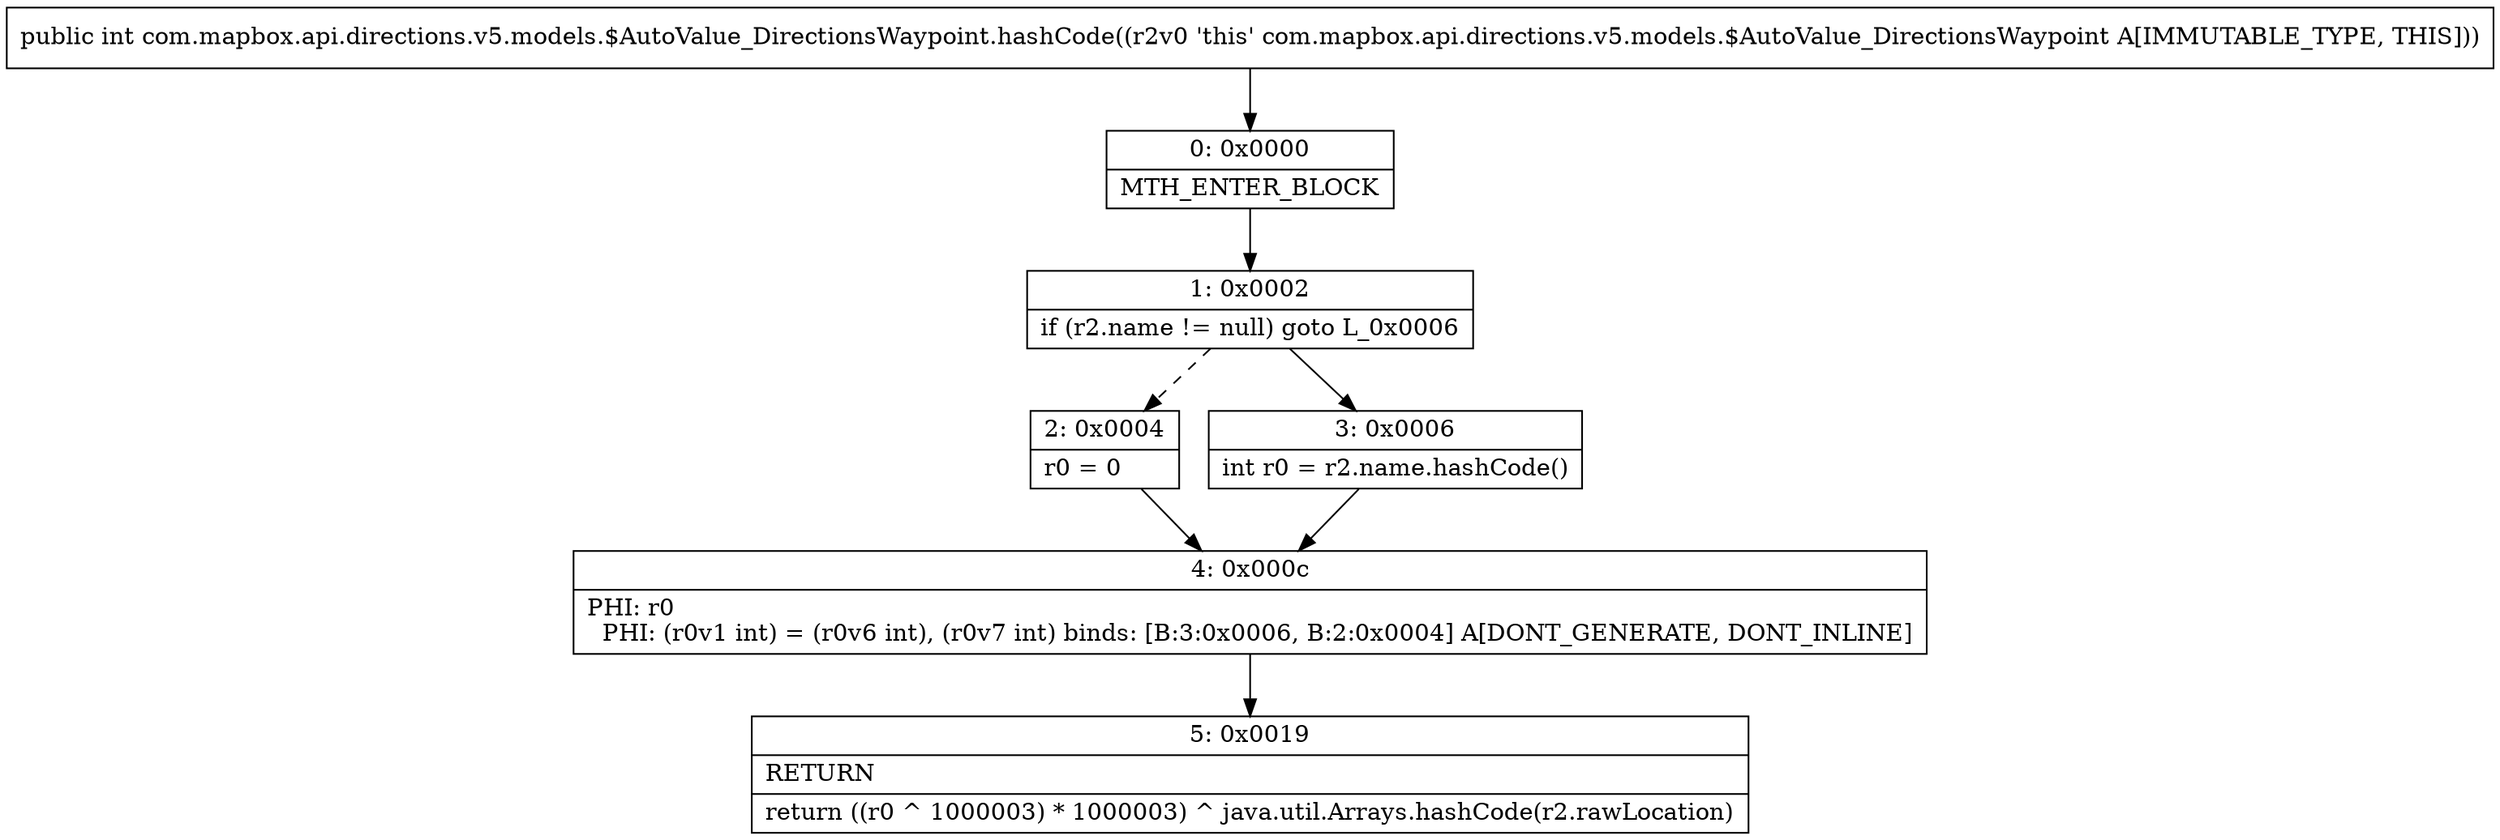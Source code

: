 digraph "CFG forcom.mapbox.api.directions.v5.models.$AutoValue_DirectionsWaypoint.hashCode()I" {
Node_0 [shape=record,label="{0\:\ 0x0000|MTH_ENTER_BLOCK\l}"];
Node_1 [shape=record,label="{1\:\ 0x0002|if (r2.name != null) goto L_0x0006\l}"];
Node_2 [shape=record,label="{2\:\ 0x0004|r0 = 0\l}"];
Node_3 [shape=record,label="{3\:\ 0x0006|int r0 = r2.name.hashCode()\l}"];
Node_4 [shape=record,label="{4\:\ 0x000c|PHI: r0 \l  PHI: (r0v1 int) = (r0v6 int), (r0v7 int) binds: [B:3:0x0006, B:2:0x0004] A[DONT_GENERATE, DONT_INLINE]\l}"];
Node_5 [shape=record,label="{5\:\ 0x0019|RETURN\l|return ((r0 ^ 1000003) * 1000003) ^ java.util.Arrays.hashCode(r2.rawLocation)\l}"];
MethodNode[shape=record,label="{public int com.mapbox.api.directions.v5.models.$AutoValue_DirectionsWaypoint.hashCode((r2v0 'this' com.mapbox.api.directions.v5.models.$AutoValue_DirectionsWaypoint A[IMMUTABLE_TYPE, THIS])) }"];
MethodNode -> Node_0;
Node_0 -> Node_1;
Node_1 -> Node_2[style=dashed];
Node_1 -> Node_3;
Node_2 -> Node_4;
Node_3 -> Node_4;
Node_4 -> Node_5;
}

